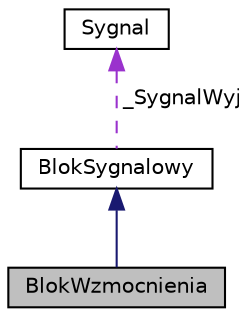 digraph "BlokWzmocnienia"
{
  edge [fontname="Helvetica",fontsize="10",labelfontname="Helvetica",labelfontsize="10"];
  node [fontname="Helvetica",fontsize="10",shape=record];
  Node1 [label="BlokWzmocnienia",height=0.2,width=0.4,color="black", fillcolor="grey75", style="filled" fontcolor="black"];
  Node2 -> Node1 [dir="back",color="midnightblue",fontsize="10",style="solid",fontname="Helvetica"];
  Node2 [label="BlokSygnalowy",height=0.2,width=0.4,color="black", fillcolor="white", style="filled",URL="$class_blok_sygnalowy.html",tooltip="Modeluje najważniejsze elementy bloku sygnałowego. "];
  Node3 -> Node2 [dir="back",color="darkorchid3",fontsize="10",style="dashed",label=" _SygnalWyj" ,fontname="Helvetica"];
  Node3 [label="Sygnal",height=0.2,width=0.4,color="black", fillcolor="white", style="filled",URL="$class_sygnal.html",tooltip="Zawiera definicję klasy BlokBazowy. "];
}
